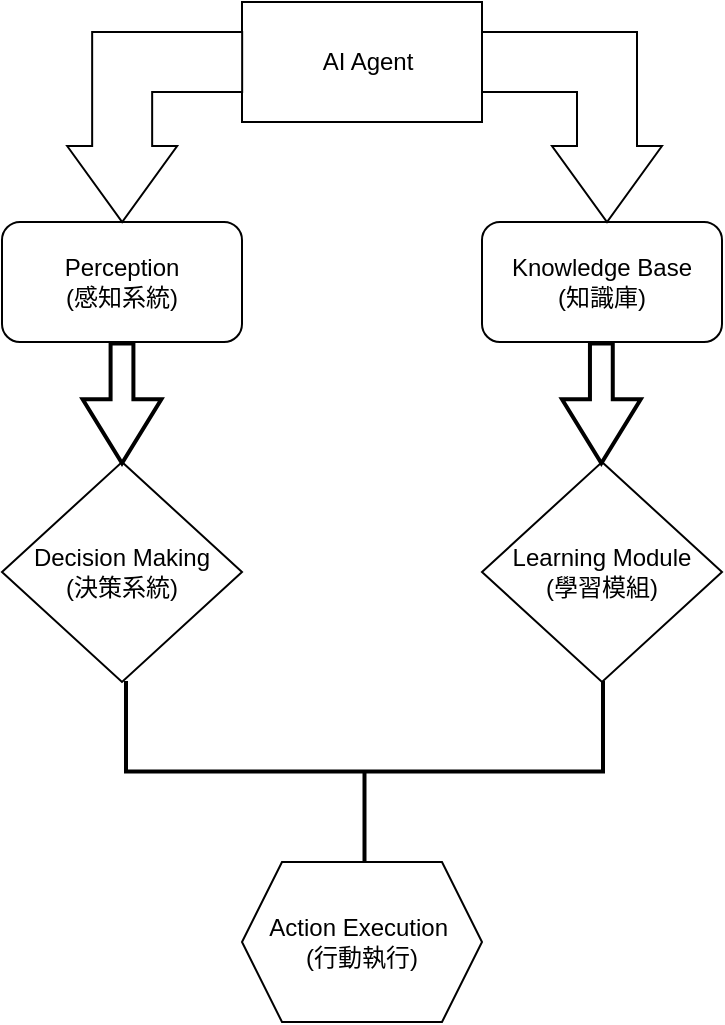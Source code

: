 <mxfile version="26.0.16">
  <diagram name="第 1 页" id="mS_Dsl9bsW0z6SOOUyAO">
    <mxGraphModel dx="794" dy="458" grid="1" gridSize="10" guides="1" tooltips="1" connect="1" arrows="1" fold="1" page="1" pageScale="1" pageWidth="827" pageHeight="1169" math="0" shadow="0">
      <root>
        <mxCell id="0" />
        <mxCell id="1" parent="0" />
        <mxCell id="Ie56icWRwlLen-jd17hh-1" value="&lt;font style=&quot;vertical-align: inherit;&quot;&gt;&lt;font style=&quot;vertical-align: inherit;&quot;&gt;&amp;nbsp; AI Agent&lt;/font&gt;&lt;/font&gt;" style="rounded=0;whiteSpace=wrap;html=1;" parent="1" vertex="1">
          <mxGeometry x="360" y="570" width="120" height="60" as="geometry" />
        </mxCell>
        <mxCell id="Ie56icWRwlLen-jd17hh-2" value="&lt;font style=&quot;vertical-align: inherit;&quot;&gt;&lt;font style=&quot;vertical-align: inherit;&quot;&gt;Perception&lt;/font&gt;&lt;/font&gt;&lt;div&gt;&lt;font style=&quot;vertical-align: inherit;&quot;&gt;&lt;font style=&quot;vertical-align: inherit;&quot;&gt;(感知系統)&lt;/font&gt;&lt;/font&gt;&lt;/div&gt;" style="rounded=1;whiteSpace=wrap;html=1;" parent="1" vertex="1">
          <mxGeometry x="240" y="680" width="120" height="60" as="geometry" />
        </mxCell>
        <mxCell id="Ie56icWRwlLen-jd17hh-3" value="Knowledge Base&lt;div&gt;(知識庫)&lt;/div&gt;" style="rounded=1;whiteSpace=wrap;html=1;" parent="1" vertex="1">
          <mxGeometry x="480" y="680" width="120" height="60" as="geometry" />
        </mxCell>
        <mxCell id="Ie56icWRwlLen-jd17hh-4" value="Decision Making&lt;div&gt;(決策系統)&lt;/div&gt;" style="rhombus;whiteSpace=wrap;html=1;" parent="1" vertex="1">
          <mxGeometry x="240" y="800" width="120" height="110" as="geometry" />
        </mxCell>
        <mxCell id="Ie56icWRwlLen-jd17hh-5" value="Learning Module&lt;div&gt;(學習模組)&lt;/div&gt;" style="rhombus;whiteSpace=wrap;html=1;" parent="1" vertex="1">
          <mxGeometry x="480" y="800" width="120" height="110" as="geometry" />
        </mxCell>
        <mxCell id="Ie56icWRwlLen-jd17hh-6" value="Action Execution&amp;nbsp;&lt;div&gt;(行動執行)&lt;/div&gt;" style="shape=hexagon;perimeter=hexagonPerimeter2;whiteSpace=wrap;html=1;fixedSize=1;" parent="1" vertex="1">
          <mxGeometry x="360" y="1000" width="120" height="80" as="geometry" />
        </mxCell>
        <mxCell id="Ie56icWRwlLen-jd17hh-7" value="" style="html=1;shadow=0;dashed=0;align=center;verticalAlign=middle;shape=mxgraph.arrows2.bendArrow;dy=15;dx=38;notch=0;arrowHead=55;rounded=0;rotation=90;" parent="1" vertex="1">
          <mxGeometry x="477.5" y="587.5" width="95" height="90" as="geometry" />
        </mxCell>
        <mxCell id="Ie56icWRwlLen-jd17hh-11" value="" style="html=1;shadow=0;dashed=0;align=center;verticalAlign=middle;shape=mxgraph.arrows2.bendArrow;dy=15;dx=38;notch=0;arrowHead=55;rounded=0;rotation=90;flipH=0;flipV=1;" parent="1" vertex="1">
          <mxGeometry x="268.83" y="588.75" width="95" height="87.5" as="geometry" />
        </mxCell>
        <mxCell id="Ie56icWRwlLen-jd17hh-14" value="" style="verticalLabelPosition=bottom;verticalAlign=top;html=1;strokeWidth=2;shape=mxgraph.arrows2.arrow;dy=0.71;dx=31.97;notch=0;rotation=90;" parent="1" vertex="1">
          <mxGeometry x="509.76" y="751.04" width="59.84" height="39.36" as="geometry" />
        </mxCell>
        <mxCell id="Ie56icWRwlLen-jd17hh-15" value="" style="verticalLabelPosition=bottom;verticalAlign=top;html=1;strokeWidth=2;shape=mxgraph.arrows2.arrow;dy=0.71;dx=31.97;notch=0;rotation=90;" parent="1" vertex="1">
          <mxGeometry x="270.08" y="751.04" width="59.84" height="39.36" as="geometry" />
        </mxCell>
        <mxCell id="Ie56icWRwlLen-jd17hh-17" value="" style="strokeWidth=2;html=1;shape=mxgraph.flowchart.annotation_2;align=left;labelPosition=right;pointerEvents=1;rotation=-90;" parent="1" vertex="1">
          <mxGeometry x="376" y="835.5" width="90.5" height="238.5" as="geometry" />
        </mxCell>
      </root>
    </mxGraphModel>
  </diagram>
</mxfile>

